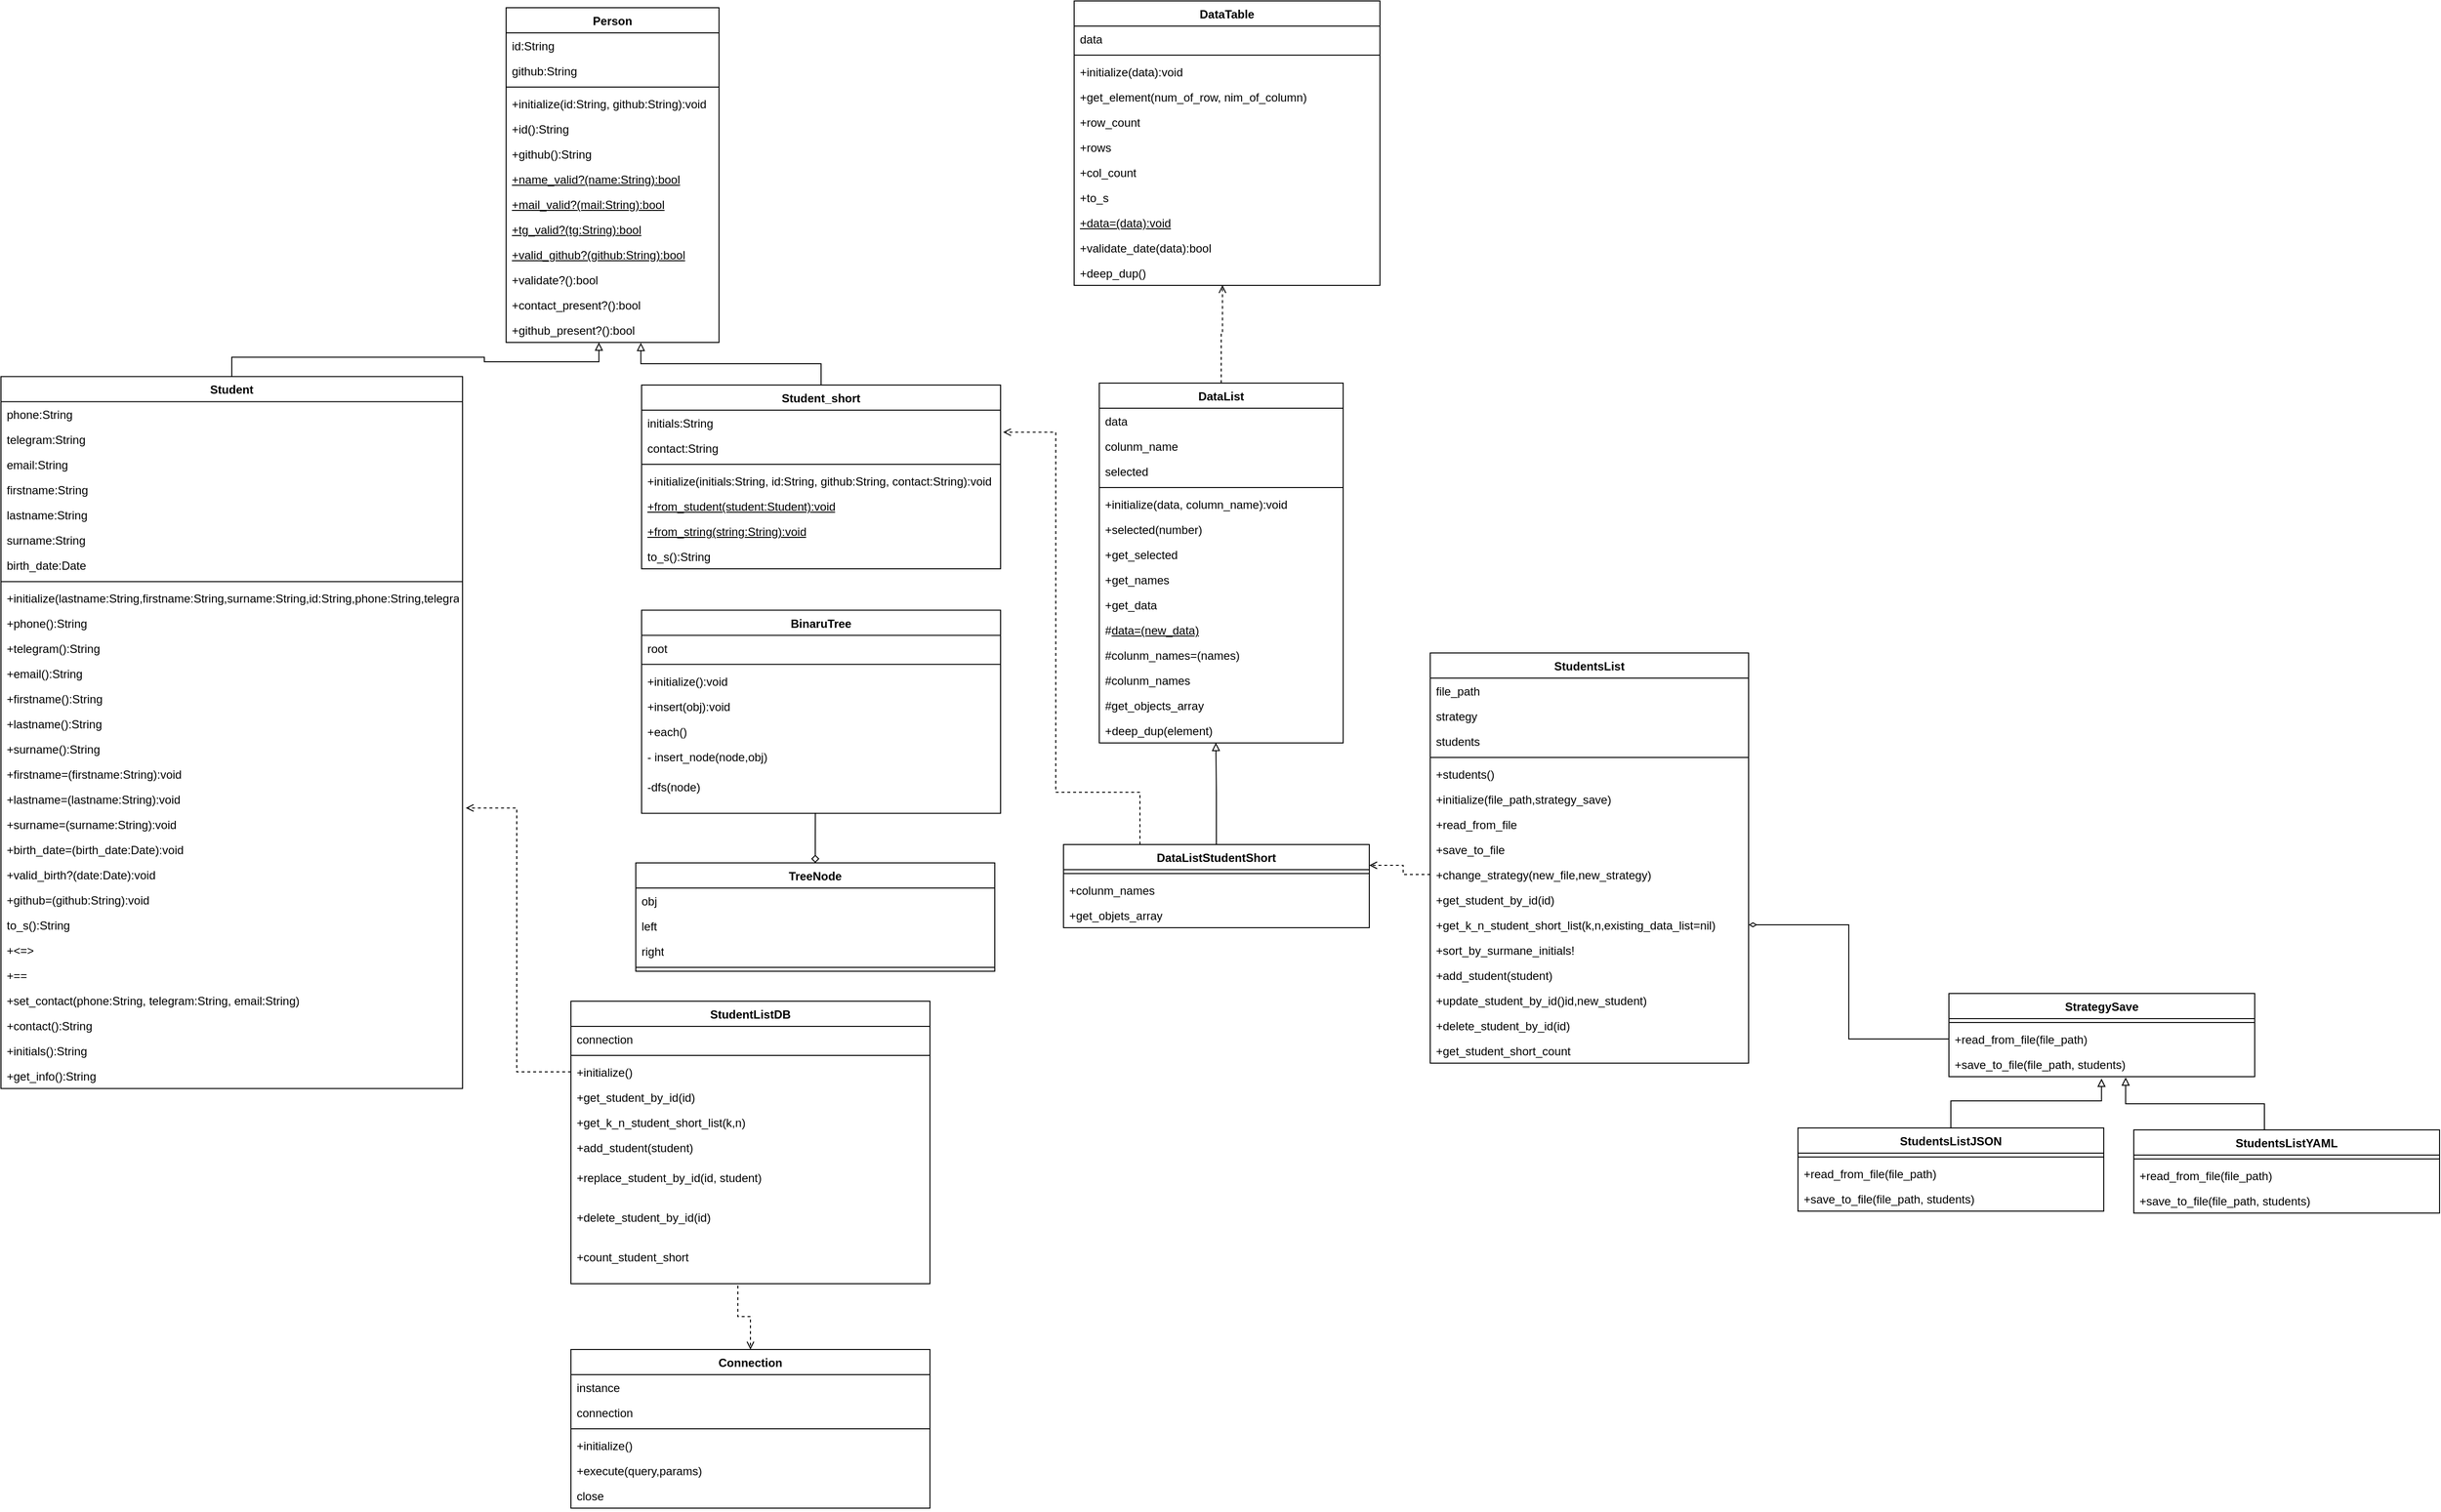 <mxfile version="26.0.6">
  <diagram name="Страница — 2" id="mB3NBxEkCP3YJIPyT6EV">
    <mxGraphModel dx="2170" dy="2925" grid="0" gridSize="10" guides="1" tooltips="1" connect="1" arrows="1" fold="1" page="0" pageScale="1" pageWidth="827" pageHeight="1169" math="0" shadow="0">
      <root>
        <mxCell id="0" />
        <mxCell id="1" parent="0" />
        <mxCell id="fK1MUbpPZtfUddQt4Zvn-1" value="Person" style="swimlane;fontStyle=1;align=center;verticalAlign=top;childLayout=stackLayout;horizontal=1;startSize=26;horizontalStack=0;resizeParent=1;resizeParentMax=0;resizeLast=0;collapsible=1;marginBottom=0;whiteSpace=wrap;html=1;" parent="1" vertex="1">
          <mxGeometry x="603.003" y="352.996" width="220" height="346" as="geometry" />
        </mxCell>
        <mxCell id="fK1MUbpPZtfUddQt4Zvn-2" value="id:String" style="text;strokeColor=none;fillColor=none;align=left;verticalAlign=top;spacingLeft=4;spacingRight=4;overflow=hidden;rotatable=0;points=[[0,0.5],[1,0.5]];portConstraint=eastwest;whiteSpace=wrap;html=1;" parent="fK1MUbpPZtfUddQt4Zvn-1" vertex="1">
          <mxGeometry y="26" width="220" height="26" as="geometry" />
        </mxCell>
        <mxCell id="fK1MUbpPZtfUddQt4Zvn-3" value="github:String" style="text;strokeColor=none;fillColor=none;align=left;verticalAlign=top;spacingLeft=4;spacingRight=4;overflow=hidden;rotatable=0;points=[[0,0.5],[1,0.5]];portConstraint=eastwest;whiteSpace=wrap;html=1;" parent="fK1MUbpPZtfUddQt4Zvn-1" vertex="1">
          <mxGeometry y="52" width="220" height="26" as="geometry" />
        </mxCell>
        <mxCell id="fK1MUbpPZtfUddQt4Zvn-4" value="" style="line;strokeWidth=1;fillColor=none;align=left;verticalAlign=middle;spacingTop=-1;spacingLeft=3;spacingRight=3;rotatable=0;labelPosition=right;points=[];portConstraint=eastwest;strokeColor=inherit;" parent="fK1MUbpPZtfUddQt4Zvn-1" vertex="1">
          <mxGeometry y="78" width="220" height="8" as="geometry" />
        </mxCell>
        <mxCell id="fK1MUbpPZtfUddQt4Zvn-5" value="+initialize(id:String, github:String):void" style="text;strokeColor=none;fillColor=none;align=left;verticalAlign=top;spacingLeft=4;spacingRight=4;overflow=hidden;rotatable=0;points=[[0,0.5],[1,0.5]];portConstraint=eastwest;whiteSpace=wrap;html=1;" parent="fK1MUbpPZtfUddQt4Zvn-1" vertex="1">
          <mxGeometry y="86" width="220" height="26" as="geometry" />
        </mxCell>
        <mxCell id="fK1MUbpPZtfUddQt4Zvn-6" value="+id():String" style="text;strokeColor=none;fillColor=none;align=left;verticalAlign=top;spacingLeft=4;spacingRight=4;overflow=hidden;rotatable=0;points=[[0,0.5],[1,0.5]];portConstraint=eastwest;whiteSpace=wrap;html=1;" parent="fK1MUbpPZtfUddQt4Zvn-1" vertex="1">
          <mxGeometry y="112" width="220" height="26" as="geometry" />
        </mxCell>
        <mxCell id="fK1MUbpPZtfUddQt4Zvn-7" value="+github():String" style="text;strokeColor=none;fillColor=none;align=left;verticalAlign=top;spacingLeft=4;spacingRight=4;overflow=hidden;rotatable=0;points=[[0,0.5],[1,0.5]];portConstraint=eastwest;whiteSpace=wrap;html=1;" parent="fK1MUbpPZtfUddQt4Zvn-1" vertex="1">
          <mxGeometry y="138" width="220" height="26" as="geometry" />
        </mxCell>
        <mxCell id="fK1MUbpPZtfUddQt4Zvn-8" value="&lt;u&gt;+name_valid?(name:String):bool&lt;/u&gt;" style="text;strokeColor=none;fillColor=none;align=left;verticalAlign=top;spacingLeft=4;spacingRight=4;overflow=hidden;rotatable=0;points=[[0,0.5],[1,0.5]];portConstraint=eastwest;whiteSpace=wrap;html=1;" parent="fK1MUbpPZtfUddQt4Zvn-1" vertex="1">
          <mxGeometry y="164" width="220" height="26" as="geometry" />
        </mxCell>
        <mxCell id="fK1MUbpPZtfUddQt4Zvn-9" value="&lt;u&gt;+mail_valid?(mail:String):bool&lt;/u&gt;" style="text;strokeColor=none;fillColor=none;align=left;verticalAlign=top;spacingLeft=4;spacingRight=4;overflow=hidden;rotatable=0;points=[[0,0.5],[1,0.5]];portConstraint=eastwest;whiteSpace=wrap;html=1;" parent="fK1MUbpPZtfUddQt4Zvn-1" vertex="1">
          <mxGeometry y="190" width="220" height="26" as="geometry" />
        </mxCell>
        <mxCell id="fK1MUbpPZtfUddQt4Zvn-10" value="&lt;u&gt;+tg_valid?(tg:String):bool&lt;/u&gt;" style="text;strokeColor=none;fillColor=none;align=left;verticalAlign=top;spacingLeft=4;spacingRight=4;overflow=hidden;rotatable=0;points=[[0,0.5],[1,0.5]];portConstraint=eastwest;whiteSpace=wrap;html=1;" parent="fK1MUbpPZtfUddQt4Zvn-1" vertex="1">
          <mxGeometry y="216" width="220" height="26" as="geometry" />
        </mxCell>
        <mxCell id="fK1MUbpPZtfUddQt4Zvn-11" value="&lt;u&gt;+valid_github?(github:String):bool&lt;/u&gt;" style="text;strokeColor=none;fillColor=none;align=left;verticalAlign=top;spacingLeft=4;spacingRight=4;overflow=hidden;rotatable=0;points=[[0,0.5],[1,0.5]];portConstraint=eastwest;whiteSpace=wrap;html=1;" parent="fK1MUbpPZtfUddQt4Zvn-1" vertex="1">
          <mxGeometry y="242" width="220" height="26" as="geometry" />
        </mxCell>
        <mxCell id="fK1MUbpPZtfUddQt4Zvn-12" value="+validate?():bool" style="text;strokeColor=none;fillColor=none;align=left;verticalAlign=top;spacingLeft=4;spacingRight=4;overflow=hidden;rotatable=0;points=[[0,0.5],[1,0.5]];portConstraint=eastwest;whiteSpace=wrap;html=1;" parent="fK1MUbpPZtfUddQt4Zvn-1" vertex="1">
          <mxGeometry y="268" width="220" height="26" as="geometry" />
        </mxCell>
        <mxCell id="fK1MUbpPZtfUddQt4Zvn-13" value="+contact_present?():bool" style="text;strokeColor=none;fillColor=none;align=left;verticalAlign=top;spacingLeft=4;spacingRight=4;overflow=hidden;rotatable=0;points=[[0,0.5],[1,0.5]];portConstraint=eastwest;whiteSpace=wrap;html=1;" parent="fK1MUbpPZtfUddQt4Zvn-1" vertex="1">
          <mxGeometry y="294" width="220" height="26" as="geometry" />
        </mxCell>
        <mxCell id="fK1MUbpPZtfUddQt4Zvn-14" value="+github_present?():bool" style="text;strokeColor=none;fillColor=none;align=left;verticalAlign=top;spacingLeft=4;spacingRight=4;overflow=hidden;rotatable=0;points=[[0,0.5],[1,0.5]];portConstraint=eastwest;whiteSpace=wrap;html=1;" parent="fK1MUbpPZtfUddQt4Zvn-1" vertex="1">
          <mxGeometry y="320" width="220" height="26" as="geometry" />
        </mxCell>
        <mxCell id="fK1MUbpPZtfUddQt4Zvn-15" style="edgeStyle=orthogonalEdgeStyle;rounded=0;orthogonalLoop=1;jettySize=auto;html=1;exitX=0.5;exitY=0;exitDx=0;exitDy=0;entryX=0.436;entryY=1;entryDx=0;entryDy=0;entryPerimeter=0;endArrow=block;endFill=0;" parent="1" source="fK1MUbpPZtfUddQt4Zvn-16" target="fK1MUbpPZtfUddQt4Zvn-14" edge="1">
          <mxGeometry relative="1" as="geometry" />
        </mxCell>
        <mxCell id="fK1MUbpPZtfUddQt4Zvn-16" value="Student" style="swimlane;fontStyle=1;align=center;verticalAlign=top;childLayout=stackLayout;horizontal=1;startSize=26;horizontalStack=0;resizeParent=1;resizeParentMax=0;resizeLast=0;collapsible=1;marginBottom=0;whiteSpace=wrap;html=1;" parent="1" vertex="1">
          <mxGeometry x="81" y="734.24" width="477" height="736" as="geometry" />
        </mxCell>
        <mxCell id="fK1MUbpPZtfUddQt4Zvn-17" value="phone:String" style="text;strokeColor=none;fillColor=none;align=left;verticalAlign=top;spacingLeft=4;spacingRight=4;overflow=hidden;rotatable=0;points=[[0,0.5],[1,0.5]];portConstraint=eastwest;whiteSpace=wrap;html=1;" parent="fK1MUbpPZtfUddQt4Zvn-16" vertex="1">
          <mxGeometry y="26" width="477" height="26" as="geometry" />
        </mxCell>
        <mxCell id="fK1MUbpPZtfUddQt4Zvn-18" value="telegram:String" style="text;strokeColor=none;fillColor=none;align=left;verticalAlign=top;spacingLeft=4;spacingRight=4;overflow=hidden;rotatable=0;points=[[0,0.5],[1,0.5]];portConstraint=eastwest;whiteSpace=wrap;html=1;" parent="fK1MUbpPZtfUddQt4Zvn-16" vertex="1">
          <mxGeometry y="52" width="477" height="26" as="geometry" />
        </mxCell>
        <mxCell id="fK1MUbpPZtfUddQt4Zvn-19" value="email:String" style="text;strokeColor=none;fillColor=none;align=left;verticalAlign=top;spacingLeft=4;spacingRight=4;overflow=hidden;rotatable=0;points=[[0,0.5],[1,0.5]];portConstraint=eastwest;whiteSpace=wrap;html=1;" parent="fK1MUbpPZtfUddQt4Zvn-16" vertex="1">
          <mxGeometry y="78" width="477" height="26" as="geometry" />
        </mxCell>
        <mxCell id="fK1MUbpPZtfUddQt4Zvn-20" value="firstname:String" style="text;strokeColor=none;fillColor=none;align=left;verticalAlign=top;spacingLeft=4;spacingRight=4;overflow=hidden;rotatable=0;points=[[0,0.5],[1,0.5]];portConstraint=eastwest;whiteSpace=wrap;html=1;" parent="fK1MUbpPZtfUddQt4Zvn-16" vertex="1">
          <mxGeometry y="104" width="477" height="26" as="geometry" />
        </mxCell>
        <mxCell id="fK1MUbpPZtfUddQt4Zvn-21" value="lastname:String" style="text;strokeColor=none;fillColor=none;align=left;verticalAlign=top;spacingLeft=4;spacingRight=4;overflow=hidden;rotatable=0;points=[[0,0.5],[1,0.5]];portConstraint=eastwest;whiteSpace=wrap;html=1;" parent="fK1MUbpPZtfUddQt4Zvn-16" vertex="1">
          <mxGeometry y="130" width="477" height="26" as="geometry" />
        </mxCell>
        <mxCell id="fK1MUbpPZtfUddQt4Zvn-22" value="surname:String" style="text;strokeColor=none;fillColor=none;align=left;verticalAlign=top;spacingLeft=4;spacingRight=4;overflow=hidden;rotatable=0;points=[[0,0.5],[1,0.5]];portConstraint=eastwest;whiteSpace=wrap;html=1;" parent="fK1MUbpPZtfUddQt4Zvn-16" vertex="1">
          <mxGeometry y="156" width="477" height="26" as="geometry" />
        </mxCell>
        <mxCell id="fK1MUbpPZtfUddQt4Zvn-23" value="birth_date:Date" style="text;strokeColor=none;fillColor=none;align=left;verticalAlign=top;spacingLeft=4;spacingRight=4;overflow=hidden;rotatable=0;points=[[0,0.5],[1,0.5]];portConstraint=eastwest;whiteSpace=wrap;html=1;" parent="fK1MUbpPZtfUddQt4Zvn-16" vertex="1">
          <mxGeometry y="182" width="477" height="26" as="geometry" />
        </mxCell>
        <mxCell id="fK1MUbpPZtfUddQt4Zvn-24" value="" style="line;strokeWidth=1;fillColor=none;align=left;verticalAlign=middle;spacingTop=-1;spacingLeft=3;spacingRight=3;rotatable=0;labelPosition=right;points=[];portConstraint=eastwest;strokeColor=inherit;" parent="fK1MUbpPZtfUddQt4Zvn-16" vertex="1">
          <mxGeometry y="208" width="477" height="8" as="geometry" />
        </mxCell>
        <mxCell id="fK1MUbpPZtfUddQt4Zvn-25" value="+initialize(lastname:String,firstname:String,surname:String,id:String,phone:String,telegram:String,email:Sring,github:String,birth_date:date):void" style="text;strokeColor=none;fillColor=none;align=left;verticalAlign=top;spacingLeft=4;spacingRight=4;overflow=hidden;rotatable=0;points=[[0,0.5],[1,0.5]];portConstraint=eastwest;whiteSpace=wrap;html=1;" parent="fK1MUbpPZtfUddQt4Zvn-16" vertex="1">
          <mxGeometry y="216" width="477" height="26" as="geometry" />
        </mxCell>
        <mxCell id="fK1MUbpPZtfUddQt4Zvn-26" value="+phone():String" style="text;strokeColor=none;fillColor=none;align=left;verticalAlign=top;spacingLeft=4;spacingRight=4;overflow=hidden;rotatable=0;points=[[0,0.5],[1,0.5]];portConstraint=eastwest;whiteSpace=wrap;html=1;" parent="fK1MUbpPZtfUddQt4Zvn-16" vertex="1">
          <mxGeometry y="242" width="477" height="26" as="geometry" />
        </mxCell>
        <mxCell id="fK1MUbpPZtfUddQt4Zvn-27" value="+telegram():String" style="text;strokeColor=none;fillColor=none;align=left;verticalAlign=top;spacingLeft=4;spacingRight=4;overflow=hidden;rotatable=0;points=[[0,0.5],[1,0.5]];portConstraint=eastwest;whiteSpace=wrap;html=1;" parent="fK1MUbpPZtfUddQt4Zvn-16" vertex="1">
          <mxGeometry y="268" width="477" height="26" as="geometry" />
        </mxCell>
        <mxCell id="fK1MUbpPZtfUddQt4Zvn-28" value="+email():String" style="text;strokeColor=none;fillColor=none;align=left;verticalAlign=top;spacingLeft=4;spacingRight=4;overflow=hidden;rotatable=0;points=[[0,0.5],[1,0.5]];portConstraint=eastwest;whiteSpace=wrap;html=1;" parent="fK1MUbpPZtfUddQt4Zvn-16" vertex="1">
          <mxGeometry y="294" width="477" height="26" as="geometry" />
        </mxCell>
        <mxCell id="fK1MUbpPZtfUddQt4Zvn-29" value="+firstname():String" style="text;strokeColor=none;fillColor=none;align=left;verticalAlign=top;spacingLeft=4;spacingRight=4;overflow=hidden;rotatable=0;points=[[0,0.5],[1,0.5]];portConstraint=eastwest;whiteSpace=wrap;html=1;" parent="fK1MUbpPZtfUddQt4Zvn-16" vertex="1">
          <mxGeometry y="320" width="477" height="26" as="geometry" />
        </mxCell>
        <mxCell id="fK1MUbpPZtfUddQt4Zvn-30" value="+lastname():String" style="text;strokeColor=none;fillColor=none;align=left;verticalAlign=top;spacingLeft=4;spacingRight=4;overflow=hidden;rotatable=0;points=[[0,0.5],[1,0.5]];portConstraint=eastwest;whiteSpace=wrap;html=1;" parent="fK1MUbpPZtfUddQt4Zvn-16" vertex="1">
          <mxGeometry y="346" width="477" height="26" as="geometry" />
        </mxCell>
        <mxCell id="fK1MUbpPZtfUddQt4Zvn-31" value="+surname():String" style="text;strokeColor=none;fillColor=none;align=left;verticalAlign=top;spacingLeft=4;spacingRight=4;overflow=hidden;rotatable=0;points=[[0,0.5],[1,0.5]];portConstraint=eastwest;whiteSpace=wrap;html=1;" parent="fK1MUbpPZtfUddQt4Zvn-16" vertex="1">
          <mxGeometry y="372" width="477" height="26" as="geometry" />
        </mxCell>
        <mxCell id="fK1MUbpPZtfUddQt4Zvn-32" value="+firstname=(firstname:String):void" style="text;strokeColor=none;fillColor=none;align=left;verticalAlign=top;spacingLeft=4;spacingRight=4;overflow=hidden;rotatable=0;points=[[0,0.5],[1,0.5]];portConstraint=eastwest;whiteSpace=wrap;html=1;" parent="fK1MUbpPZtfUddQt4Zvn-16" vertex="1">
          <mxGeometry y="398" width="477" height="26" as="geometry" />
        </mxCell>
        <mxCell id="fK1MUbpPZtfUddQt4Zvn-33" value="+lastname=(lastname:String):void" style="text;strokeColor=none;fillColor=none;align=left;verticalAlign=top;spacingLeft=4;spacingRight=4;overflow=hidden;rotatable=0;points=[[0,0.5],[1,0.5]];portConstraint=eastwest;whiteSpace=wrap;html=1;" parent="fK1MUbpPZtfUddQt4Zvn-16" vertex="1">
          <mxGeometry y="424" width="477" height="26" as="geometry" />
        </mxCell>
        <mxCell id="fK1MUbpPZtfUddQt4Zvn-34" value="+surname=(surname:String):void" style="text;strokeColor=none;fillColor=none;align=left;verticalAlign=top;spacingLeft=4;spacingRight=4;overflow=hidden;rotatable=0;points=[[0,0.5],[1,0.5]];portConstraint=eastwest;whiteSpace=wrap;html=1;" parent="fK1MUbpPZtfUddQt4Zvn-16" vertex="1">
          <mxGeometry y="450" width="477" height="26" as="geometry" />
        </mxCell>
        <mxCell id="fK1MUbpPZtfUddQt4Zvn-35" value="+birth_date=(birth_date:Date):void" style="text;strokeColor=none;fillColor=none;align=left;verticalAlign=top;spacingLeft=4;spacingRight=4;overflow=hidden;rotatable=0;points=[[0,0.5],[1,0.5]];portConstraint=eastwest;whiteSpace=wrap;html=1;" parent="fK1MUbpPZtfUddQt4Zvn-16" vertex="1">
          <mxGeometry y="476" width="477" height="26" as="geometry" />
        </mxCell>
        <mxCell id="fK1MUbpPZtfUddQt4Zvn-36" value="+valid_birth?(date:Date):void" style="text;strokeColor=none;fillColor=none;align=left;verticalAlign=top;spacingLeft=4;spacingRight=4;overflow=hidden;rotatable=0;points=[[0,0.5],[1,0.5]];portConstraint=eastwest;whiteSpace=wrap;html=1;" parent="fK1MUbpPZtfUddQt4Zvn-16" vertex="1">
          <mxGeometry y="502" width="477" height="26" as="geometry" />
        </mxCell>
        <mxCell id="fK1MUbpPZtfUddQt4Zvn-37" value="+github=(github:String):void" style="text;strokeColor=none;fillColor=none;align=left;verticalAlign=top;spacingLeft=4;spacingRight=4;overflow=hidden;rotatable=0;points=[[0,0.5],[1,0.5]];portConstraint=eastwest;whiteSpace=wrap;html=1;" parent="fK1MUbpPZtfUddQt4Zvn-16" vertex="1">
          <mxGeometry y="528" width="477" height="26" as="geometry" />
        </mxCell>
        <mxCell id="fK1MUbpPZtfUddQt4Zvn-38" value="to_s():String" style="text;strokeColor=none;fillColor=none;align=left;verticalAlign=top;spacingLeft=4;spacingRight=4;overflow=hidden;rotatable=0;points=[[0,0.5],[1,0.5]];portConstraint=eastwest;whiteSpace=wrap;html=1;" parent="fK1MUbpPZtfUddQt4Zvn-16" vertex="1">
          <mxGeometry y="554" width="477" height="26" as="geometry" />
        </mxCell>
        <mxCell id="ZjAOVExn8QPmATXSv62G-1" value="+&amp;lt;=&amp;gt;" style="text;strokeColor=none;fillColor=none;align=left;verticalAlign=top;spacingLeft=4;spacingRight=4;overflow=hidden;rotatable=0;points=[[0,0.5],[1,0.5]];portConstraint=eastwest;whiteSpace=wrap;html=1;" vertex="1" parent="fK1MUbpPZtfUddQt4Zvn-16">
          <mxGeometry y="580" width="477" height="26" as="geometry" />
        </mxCell>
        <mxCell id="ZjAOVExn8QPmATXSv62G-2" value="+==" style="text;strokeColor=none;fillColor=none;align=left;verticalAlign=top;spacingLeft=4;spacingRight=4;overflow=hidden;rotatable=0;points=[[0,0.5],[1,0.5]];portConstraint=eastwest;whiteSpace=wrap;html=1;" vertex="1" parent="fK1MUbpPZtfUddQt4Zvn-16">
          <mxGeometry y="606" width="477" height="26" as="geometry" />
        </mxCell>
        <mxCell id="fK1MUbpPZtfUddQt4Zvn-39" value="+set_contact(phone:String, telegram:String, email:String)" style="text;strokeColor=none;fillColor=none;align=left;verticalAlign=top;spacingLeft=4;spacingRight=4;overflow=hidden;rotatable=0;points=[[0,0.5],[1,0.5]];portConstraint=eastwest;whiteSpace=wrap;html=1;" parent="fK1MUbpPZtfUddQt4Zvn-16" vertex="1">
          <mxGeometry y="632" width="477" height="26" as="geometry" />
        </mxCell>
        <mxCell id="fK1MUbpPZtfUddQt4Zvn-40" value="+contact():String" style="text;strokeColor=none;fillColor=none;align=left;verticalAlign=top;spacingLeft=4;spacingRight=4;overflow=hidden;rotatable=0;points=[[0,0.5],[1,0.5]];portConstraint=eastwest;whiteSpace=wrap;html=1;" parent="fK1MUbpPZtfUddQt4Zvn-16" vertex="1">
          <mxGeometry y="658" width="477" height="26" as="geometry" />
        </mxCell>
        <mxCell id="fK1MUbpPZtfUddQt4Zvn-41" value="+initials():String" style="text;strokeColor=none;fillColor=none;align=left;verticalAlign=top;spacingLeft=4;spacingRight=4;overflow=hidden;rotatable=0;points=[[0,0.5],[1,0.5]];portConstraint=eastwest;whiteSpace=wrap;html=1;" parent="fK1MUbpPZtfUddQt4Zvn-16" vertex="1">
          <mxGeometry y="684" width="477" height="26" as="geometry" />
        </mxCell>
        <mxCell id="fK1MUbpPZtfUddQt4Zvn-42" value="+get_info():String" style="text;strokeColor=none;fillColor=none;align=left;verticalAlign=top;spacingLeft=4;spacingRight=4;overflow=hidden;rotatable=0;points=[[0,0.5],[1,0.5]];portConstraint=eastwest;whiteSpace=wrap;html=1;" parent="fK1MUbpPZtfUddQt4Zvn-16" vertex="1">
          <mxGeometry y="710" width="477" height="26" as="geometry" />
        </mxCell>
        <mxCell id="fK1MUbpPZtfUddQt4Zvn-43" style="edgeStyle=orthogonalEdgeStyle;rounded=0;orthogonalLoop=1;jettySize=auto;html=1;exitX=0.5;exitY=0;exitDx=0;exitDy=0;entryX=0.633;entryY=1.013;entryDx=0;entryDy=0;entryPerimeter=0;endArrow=block;endFill=0;" parent="1" source="fK1MUbpPZtfUddQt4Zvn-44" target="fK1MUbpPZtfUddQt4Zvn-14" edge="1">
          <mxGeometry relative="1" as="geometry">
            <mxPoint x="743.003" y="702.996" as="targetPoint" />
          </mxGeometry>
        </mxCell>
        <mxCell id="fK1MUbpPZtfUddQt4Zvn-44" value="Student_short" style="swimlane;fontStyle=1;align=center;verticalAlign=top;childLayout=stackLayout;horizontal=1;startSize=26;horizontalStack=0;resizeParent=1;resizeParentMax=0;resizeLast=0;collapsible=1;marginBottom=0;whiteSpace=wrap;html=1;" parent="1" vertex="1">
          <mxGeometry x="743.003" y="742.996" width="371" height="190" as="geometry" />
        </mxCell>
        <mxCell id="fK1MUbpPZtfUddQt4Zvn-45" value="initials:String" style="text;strokeColor=none;fillColor=none;align=left;verticalAlign=top;spacingLeft=4;spacingRight=4;overflow=hidden;rotatable=0;points=[[0,0.5],[1,0.5]];portConstraint=eastwest;whiteSpace=wrap;html=1;" parent="fK1MUbpPZtfUddQt4Zvn-44" vertex="1">
          <mxGeometry y="26" width="371" height="26" as="geometry" />
        </mxCell>
        <mxCell id="fK1MUbpPZtfUddQt4Zvn-46" value="contact:String" style="text;strokeColor=none;fillColor=none;align=left;verticalAlign=top;spacingLeft=4;spacingRight=4;overflow=hidden;rotatable=0;points=[[0,0.5],[1,0.5]];portConstraint=eastwest;whiteSpace=wrap;html=1;" parent="fK1MUbpPZtfUddQt4Zvn-44" vertex="1">
          <mxGeometry y="52" width="371" height="26" as="geometry" />
        </mxCell>
        <mxCell id="fK1MUbpPZtfUddQt4Zvn-47" value="" style="line;strokeWidth=1;fillColor=none;align=left;verticalAlign=middle;spacingTop=-1;spacingLeft=3;spacingRight=3;rotatable=0;labelPosition=right;points=[];portConstraint=eastwest;strokeColor=inherit;" parent="fK1MUbpPZtfUddQt4Zvn-44" vertex="1">
          <mxGeometry y="78" width="371" height="8" as="geometry" />
        </mxCell>
        <mxCell id="fK1MUbpPZtfUddQt4Zvn-48" value="+initialize(initials:String, id:String, github:String, contact:String):void" style="text;strokeColor=none;fillColor=none;align=left;verticalAlign=top;spacingLeft=4;spacingRight=4;overflow=hidden;rotatable=0;points=[[0,0.5],[1,0.5]];portConstraint=eastwest;whiteSpace=wrap;html=1;" parent="fK1MUbpPZtfUddQt4Zvn-44" vertex="1">
          <mxGeometry y="86" width="371" height="26" as="geometry" />
        </mxCell>
        <mxCell id="fK1MUbpPZtfUddQt4Zvn-49" value="&lt;u&gt;+from_student(student:Student):void&lt;/u&gt;" style="text;strokeColor=none;fillColor=none;align=left;verticalAlign=top;spacingLeft=4;spacingRight=4;overflow=hidden;rotatable=0;points=[[0,0.5],[1,0.5]];portConstraint=eastwest;whiteSpace=wrap;html=1;" parent="fK1MUbpPZtfUddQt4Zvn-44" vertex="1">
          <mxGeometry y="112" width="371" height="26" as="geometry" />
        </mxCell>
        <mxCell id="fK1MUbpPZtfUddQt4Zvn-50" value="&lt;u&gt;+from_string(string:String):void&lt;/u&gt;" style="text;strokeColor=none;fillColor=none;align=left;verticalAlign=top;spacingLeft=4;spacingRight=4;overflow=hidden;rotatable=0;points=[[0,0.5],[1,0.5]];portConstraint=eastwest;whiteSpace=wrap;html=1;" parent="fK1MUbpPZtfUddQt4Zvn-44" vertex="1">
          <mxGeometry y="138" width="371" height="26" as="geometry" />
        </mxCell>
        <mxCell id="fK1MUbpPZtfUddQt4Zvn-51" value="to_s():String" style="text;strokeColor=none;fillColor=none;align=left;verticalAlign=top;spacingLeft=4;spacingRight=4;overflow=hidden;rotatable=0;points=[[0,0.5],[1,0.5]];portConstraint=eastwest;whiteSpace=wrap;html=1;" parent="fK1MUbpPZtfUddQt4Zvn-44" vertex="1">
          <mxGeometry y="164" width="371" height="26" as="geometry" />
        </mxCell>
        <mxCell id="fK1MUbpPZtfUddQt4Zvn-52" value="BinaruTree" style="swimlane;fontStyle=1;align=center;verticalAlign=top;childLayout=stackLayout;horizontal=1;startSize=26;horizontalStack=0;resizeParent=1;resizeParentMax=0;resizeLast=0;collapsible=1;marginBottom=0;whiteSpace=wrap;html=1;" parent="1" vertex="1">
          <mxGeometry x="743.003" y="975.756" width="371" height="210" as="geometry" />
        </mxCell>
        <mxCell id="fK1MUbpPZtfUddQt4Zvn-53" value="root" style="text;strokeColor=none;fillColor=none;align=left;verticalAlign=top;spacingLeft=4;spacingRight=4;overflow=hidden;rotatable=0;points=[[0,0.5],[1,0.5]];portConstraint=eastwest;whiteSpace=wrap;html=1;" parent="fK1MUbpPZtfUddQt4Zvn-52" vertex="1">
          <mxGeometry y="26" width="371" height="26" as="geometry" />
        </mxCell>
        <mxCell id="fK1MUbpPZtfUddQt4Zvn-54" value="" style="line;strokeWidth=1;fillColor=none;align=left;verticalAlign=middle;spacingTop=-1;spacingLeft=3;spacingRight=3;rotatable=0;labelPosition=right;points=[];portConstraint=eastwest;strokeColor=inherit;" parent="fK1MUbpPZtfUddQt4Zvn-52" vertex="1">
          <mxGeometry y="52" width="371" height="8" as="geometry" />
        </mxCell>
        <mxCell id="fK1MUbpPZtfUddQt4Zvn-55" value="+initialize():void" style="text;strokeColor=none;fillColor=none;align=left;verticalAlign=top;spacingLeft=4;spacingRight=4;overflow=hidden;rotatable=0;points=[[0,0.5],[1,0.5]];portConstraint=eastwest;whiteSpace=wrap;html=1;" parent="fK1MUbpPZtfUddQt4Zvn-52" vertex="1">
          <mxGeometry y="60" width="371" height="26" as="geometry" />
        </mxCell>
        <mxCell id="fK1MUbpPZtfUddQt4Zvn-56" value="+insert(obj):void" style="text;strokeColor=none;fillColor=none;align=left;verticalAlign=top;spacingLeft=4;spacingRight=4;overflow=hidden;rotatable=0;points=[[0,0.5],[1,0.5]];portConstraint=eastwest;whiteSpace=wrap;html=1;" parent="fK1MUbpPZtfUddQt4Zvn-52" vertex="1">
          <mxGeometry y="86" width="371" height="26" as="geometry" />
        </mxCell>
        <mxCell id="fK1MUbpPZtfUddQt4Zvn-57" value="+each()" style="text;strokeColor=none;fillColor=none;align=left;verticalAlign=top;spacingLeft=4;spacingRight=4;overflow=hidden;rotatable=0;points=[[0,0.5],[1,0.5]];portConstraint=eastwest;whiteSpace=wrap;html=1;" parent="fK1MUbpPZtfUddQt4Zvn-52" vertex="1">
          <mxGeometry y="112" width="371" height="26" as="geometry" />
        </mxCell>
        <mxCell id="fK1MUbpPZtfUddQt4Zvn-58" value="- insert_node(node,obj)&lt;div&gt;&lt;br&gt;&lt;/div&gt;" style="text;strokeColor=none;fillColor=none;align=left;verticalAlign=top;spacingLeft=4;spacingRight=4;overflow=hidden;rotatable=0;points=[[0,0.5],[1,0.5]];portConstraint=eastwest;whiteSpace=wrap;html=1;" parent="fK1MUbpPZtfUddQt4Zvn-52" vertex="1">
          <mxGeometry y="138" width="371" height="31" as="geometry" />
        </mxCell>
        <mxCell id="fK1MUbpPZtfUddQt4Zvn-59" value="&lt;div&gt;-dfs(node)&lt;/div&gt;" style="text;strokeColor=none;fillColor=none;align=left;verticalAlign=top;spacingLeft=4;spacingRight=4;overflow=hidden;rotatable=0;points=[[0,0.5],[1,0.5]];portConstraint=eastwest;whiteSpace=wrap;html=1;" parent="fK1MUbpPZtfUddQt4Zvn-52" vertex="1">
          <mxGeometry y="169" width="371" height="41" as="geometry" />
        </mxCell>
        <mxCell id="fK1MUbpPZtfUddQt4Zvn-60" value="TreeNode" style="swimlane;fontStyle=1;align=center;verticalAlign=top;childLayout=stackLayout;horizontal=1;startSize=26;horizontalStack=0;resizeParent=1;resizeParentMax=0;resizeLast=0;collapsible=1;marginBottom=0;whiteSpace=wrap;html=1;" parent="1" vertex="1">
          <mxGeometry x="737.003" y="1236.996" width="371" height="112" as="geometry" />
        </mxCell>
        <mxCell id="fK1MUbpPZtfUddQt4Zvn-61" value="obj" style="text;strokeColor=none;fillColor=none;align=left;verticalAlign=top;spacingLeft=4;spacingRight=4;overflow=hidden;rotatable=0;points=[[0,0.5],[1,0.5]];portConstraint=eastwest;whiteSpace=wrap;html=1;" parent="fK1MUbpPZtfUddQt4Zvn-60" vertex="1">
          <mxGeometry y="26" width="371" height="26" as="geometry" />
        </mxCell>
        <mxCell id="fK1MUbpPZtfUddQt4Zvn-62" value="left" style="text;strokeColor=none;fillColor=none;align=left;verticalAlign=top;spacingLeft=4;spacingRight=4;overflow=hidden;rotatable=0;points=[[0,0.5],[1,0.5]];portConstraint=eastwest;whiteSpace=wrap;html=1;" parent="fK1MUbpPZtfUddQt4Zvn-60" vertex="1">
          <mxGeometry y="52" width="371" height="26" as="geometry" />
        </mxCell>
        <mxCell id="fK1MUbpPZtfUddQt4Zvn-63" value="right" style="text;strokeColor=none;fillColor=none;align=left;verticalAlign=top;spacingLeft=4;spacingRight=4;overflow=hidden;rotatable=0;points=[[0,0.5],[1,0.5]];portConstraint=eastwest;whiteSpace=wrap;html=1;" parent="fK1MUbpPZtfUddQt4Zvn-60" vertex="1">
          <mxGeometry y="78" width="371" height="26" as="geometry" />
        </mxCell>
        <mxCell id="fK1MUbpPZtfUddQt4Zvn-64" value="" style="line;strokeWidth=1;fillColor=none;align=left;verticalAlign=middle;spacingTop=-1;spacingLeft=3;spacingRight=3;rotatable=0;labelPosition=right;points=[];portConstraint=eastwest;strokeColor=inherit;" parent="fK1MUbpPZtfUddQt4Zvn-60" vertex="1">
          <mxGeometry y="104" width="371" height="8" as="geometry" />
        </mxCell>
        <mxCell id="fK1MUbpPZtfUddQt4Zvn-65" style="edgeStyle=orthogonalEdgeStyle;rounded=0;orthogonalLoop=1;jettySize=auto;html=1;entryX=0.484;entryY=0.991;entryDx=0;entryDy=0;entryPerimeter=0;startArrow=diamond;startFill=0;endArrow=none;endFill=0;" parent="1" source="fK1MUbpPZtfUddQt4Zvn-60" target="fK1MUbpPZtfUddQt4Zvn-59" edge="1">
          <mxGeometry relative="1" as="geometry" />
        </mxCell>
        <mxCell id="fK1MUbpPZtfUddQt4Zvn-66" value="DataTable" style="swimlane;fontStyle=1;align=center;verticalAlign=top;childLayout=stackLayout;horizontal=1;startSize=26;horizontalStack=0;resizeParent=1;resizeParentMax=0;resizeLast=0;collapsible=1;marginBottom=0;whiteSpace=wrap;html=1;" parent="1" vertex="1">
          <mxGeometry x="1190" y="346" width="316" height="294" as="geometry" />
        </mxCell>
        <mxCell id="fK1MUbpPZtfUddQt4Zvn-67" value="data" style="text;strokeColor=none;fillColor=none;align=left;verticalAlign=top;spacingLeft=4;spacingRight=4;overflow=hidden;rotatable=0;points=[[0,0.5],[1,0.5]];portConstraint=eastwest;whiteSpace=wrap;html=1;" parent="fK1MUbpPZtfUddQt4Zvn-66" vertex="1">
          <mxGeometry y="26" width="316" height="26" as="geometry" />
        </mxCell>
        <mxCell id="fK1MUbpPZtfUddQt4Zvn-68" value="" style="line;strokeWidth=1;fillColor=none;align=left;verticalAlign=middle;spacingTop=-1;spacingLeft=3;spacingRight=3;rotatable=0;labelPosition=right;points=[];portConstraint=eastwest;strokeColor=inherit;" parent="fK1MUbpPZtfUddQt4Zvn-66" vertex="1">
          <mxGeometry y="52" width="316" height="8" as="geometry" />
        </mxCell>
        <mxCell id="fK1MUbpPZtfUddQt4Zvn-69" value="+initialize(data):void" style="text;strokeColor=none;fillColor=none;align=left;verticalAlign=top;spacingLeft=4;spacingRight=4;overflow=hidden;rotatable=0;points=[[0,0.5],[1,0.5]];portConstraint=eastwest;whiteSpace=wrap;html=1;" parent="fK1MUbpPZtfUddQt4Zvn-66" vertex="1">
          <mxGeometry y="60" width="316" height="26" as="geometry" />
        </mxCell>
        <mxCell id="fK1MUbpPZtfUddQt4Zvn-70" value="+get_element(num_of_row, nim_of_column)" style="text;strokeColor=none;fillColor=none;align=left;verticalAlign=top;spacingLeft=4;spacingRight=4;overflow=hidden;rotatable=0;points=[[0,0.5],[1,0.5]];portConstraint=eastwest;whiteSpace=wrap;html=1;" parent="fK1MUbpPZtfUddQt4Zvn-66" vertex="1">
          <mxGeometry y="86" width="316" height="26" as="geometry" />
        </mxCell>
        <mxCell id="fK1MUbpPZtfUddQt4Zvn-71" value="+row_count" style="text;strokeColor=none;fillColor=none;align=left;verticalAlign=top;spacingLeft=4;spacingRight=4;overflow=hidden;rotatable=0;points=[[0,0.5],[1,0.5]];portConstraint=eastwest;whiteSpace=wrap;html=1;" parent="fK1MUbpPZtfUddQt4Zvn-66" vertex="1">
          <mxGeometry y="112" width="316" height="26" as="geometry" />
        </mxCell>
        <mxCell id="fK1MUbpPZtfUddQt4Zvn-72" value="+rows" style="text;strokeColor=none;fillColor=none;align=left;verticalAlign=top;spacingLeft=4;spacingRight=4;overflow=hidden;rotatable=0;points=[[0,0.5],[1,0.5]];portConstraint=eastwest;whiteSpace=wrap;html=1;" parent="fK1MUbpPZtfUddQt4Zvn-66" vertex="1">
          <mxGeometry y="138" width="316" height="26" as="geometry" />
        </mxCell>
        <mxCell id="fK1MUbpPZtfUddQt4Zvn-73" value="+col_count" style="text;strokeColor=none;fillColor=none;align=left;verticalAlign=top;spacingLeft=4;spacingRight=4;overflow=hidden;rotatable=0;points=[[0,0.5],[1,0.5]];portConstraint=eastwest;whiteSpace=wrap;html=1;" parent="fK1MUbpPZtfUddQt4Zvn-66" vertex="1">
          <mxGeometry y="164" width="316" height="26" as="geometry" />
        </mxCell>
        <mxCell id="fK1MUbpPZtfUddQt4Zvn-74" value="+to_s" style="text;strokeColor=none;fillColor=none;align=left;verticalAlign=top;spacingLeft=4;spacingRight=4;overflow=hidden;rotatable=0;points=[[0,0.5],[1,0.5]];portConstraint=eastwest;whiteSpace=wrap;html=1;" parent="fK1MUbpPZtfUddQt4Zvn-66" vertex="1">
          <mxGeometry y="190" width="316" height="26" as="geometry" />
        </mxCell>
        <mxCell id="fK1MUbpPZtfUddQt4Zvn-75" value="&lt;u&gt;+data=(data):void&lt;/u&gt;" style="text;strokeColor=none;fillColor=none;align=left;verticalAlign=top;spacingLeft=4;spacingRight=4;overflow=hidden;rotatable=0;points=[[0,0.5],[1,0.5]];portConstraint=eastwest;whiteSpace=wrap;html=1;" parent="fK1MUbpPZtfUddQt4Zvn-66" vertex="1">
          <mxGeometry y="216" width="316" height="26" as="geometry" />
        </mxCell>
        <mxCell id="fK1MUbpPZtfUddQt4Zvn-76" value="+validate_date(data):bool" style="text;strokeColor=none;fillColor=none;align=left;verticalAlign=top;spacingLeft=4;spacingRight=4;overflow=hidden;rotatable=0;points=[[0,0.5],[1,0.5]];portConstraint=eastwest;whiteSpace=wrap;html=1;" parent="fK1MUbpPZtfUddQt4Zvn-66" vertex="1">
          <mxGeometry y="242" width="316" height="26" as="geometry" />
        </mxCell>
        <mxCell id="fK1MUbpPZtfUddQt4Zvn-77" value="+deep_dup()" style="text;strokeColor=none;fillColor=none;align=left;verticalAlign=top;spacingLeft=4;spacingRight=4;overflow=hidden;rotatable=0;points=[[0,0.5],[1,0.5]];portConstraint=eastwest;whiteSpace=wrap;html=1;" parent="fK1MUbpPZtfUddQt4Zvn-66" vertex="1">
          <mxGeometry y="268" width="316" height="26" as="geometry" />
        </mxCell>
        <mxCell id="fK1MUbpPZtfUddQt4Zvn-78" value="DataList" style="swimlane;fontStyle=1;align=center;verticalAlign=top;childLayout=stackLayout;horizontal=1;startSize=26;horizontalStack=0;resizeParent=1;resizeParentMax=0;resizeLast=0;collapsible=1;marginBottom=0;whiteSpace=wrap;html=1;" parent="1" vertex="1">
          <mxGeometry x="1216" y="741" width="252" height="372" as="geometry" />
        </mxCell>
        <mxCell id="fK1MUbpPZtfUddQt4Zvn-79" value="data" style="text;strokeColor=none;fillColor=none;align=left;verticalAlign=top;spacingLeft=4;spacingRight=4;overflow=hidden;rotatable=0;points=[[0,0.5],[1,0.5]];portConstraint=eastwest;whiteSpace=wrap;html=1;" parent="fK1MUbpPZtfUddQt4Zvn-78" vertex="1">
          <mxGeometry y="26" width="252" height="26" as="geometry" />
        </mxCell>
        <mxCell id="fK1MUbpPZtfUddQt4Zvn-80" value="colunm_name" style="text;strokeColor=none;fillColor=none;align=left;verticalAlign=top;spacingLeft=4;spacingRight=4;overflow=hidden;rotatable=0;points=[[0,0.5],[1,0.5]];portConstraint=eastwest;whiteSpace=wrap;html=1;" parent="fK1MUbpPZtfUddQt4Zvn-78" vertex="1">
          <mxGeometry y="52" width="252" height="26" as="geometry" />
        </mxCell>
        <mxCell id="fK1MUbpPZtfUddQt4Zvn-81" value="selected" style="text;strokeColor=none;fillColor=none;align=left;verticalAlign=top;spacingLeft=4;spacingRight=4;overflow=hidden;rotatable=0;points=[[0,0.5],[1,0.5]];portConstraint=eastwest;whiteSpace=wrap;html=1;" parent="fK1MUbpPZtfUddQt4Zvn-78" vertex="1">
          <mxGeometry y="78" width="252" height="26" as="geometry" />
        </mxCell>
        <mxCell id="fK1MUbpPZtfUddQt4Zvn-82" value="" style="line;strokeWidth=1;fillColor=none;align=left;verticalAlign=middle;spacingTop=-1;spacingLeft=3;spacingRight=3;rotatable=0;labelPosition=right;points=[];portConstraint=eastwest;strokeColor=inherit;" parent="fK1MUbpPZtfUddQt4Zvn-78" vertex="1">
          <mxGeometry y="104" width="252" height="8" as="geometry" />
        </mxCell>
        <mxCell id="fK1MUbpPZtfUddQt4Zvn-83" value="+initialize(data, column_name):void" style="text;strokeColor=none;fillColor=none;align=left;verticalAlign=top;spacingLeft=4;spacingRight=4;overflow=hidden;rotatable=0;points=[[0,0.5],[1,0.5]];portConstraint=eastwest;whiteSpace=wrap;html=1;" parent="fK1MUbpPZtfUddQt4Zvn-78" vertex="1">
          <mxGeometry y="112" width="252" height="26" as="geometry" />
        </mxCell>
        <mxCell id="fK1MUbpPZtfUddQt4Zvn-84" value="+selected(number)" style="text;strokeColor=none;fillColor=none;align=left;verticalAlign=top;spacingLeft=4;spacingRight=4;overflow=hidden;rotatable=0;points=[[0,0.5],[1,0.5]];portConstraint=eastwest;whiteSpace=wrap;html=1;" parent="fK1MUbpPZtfUddQt4Zvn-78" vertex="1">
          <mxGeometry y="138" width="252" height="26" as="geometry" />
        </mxCell>
        <mxCell id="fK1MUbpPZtfUddQt4Zvn-85" value="+get_selected" style="text;strokeColor=none;fillColor=none;align=left;verticalAlign=top;spacingLeft=4;spacingRight=4;overflow=hidden;rotatable=0;points=[[0,0.5],[1,0.5]];portConstraint=eastwest;whiteSpace=wrap;html=1;" parent="fK1MUbpPZtfUddQt4Zvn-78" vertex="1">
          <mxGeometry y="164" width="252" height="26" as="geometry" />
        </mxCell>
        <mxCell id="fK1MUbpPZtfUddQt4Zvn-86" value="+get_names" style="text;strokeColor=none;fillColor=none;align=left;verticalAlign=top;spacingLeft=4;spacingRight=4;overflow=hidden;rotatable=0;points=[[0,0.5],[1,0.5]];portConstraint=eastwest;whiteSpace=wrap;html=1;" parent="fK1MUbpPZtfUddQt4Zvn-78" vertex="1">
          <mxGeometry y="190" width="252" height="26" as="geometry" />
        </mxCell>
        <mxCell id="fK1MUbpPZtfUddQt4Zvn-87" value="+get_data" style="text;strokeColor=none;fillColor=none;align=left;verticalAlign=top;spacingLeft=4;spacingRight=4;overflow=hidden;rotatable=0;points=[[0,0.5],[1,0.5]];portConstraint=eastwest;whiteSpace=wrap;html=1;" parent="fK1MUbpPZtfUddQt4Zvn-78" vertex="1">
          <mxGeometry y="216" width="252" height="26" as="geometry" />
        </mxCell>
        <mxCell id="fK1MUbpPZtfUddQt4Zvn-88" value="#&lt;u&gt;data=(new_data)&lt;/u&gt;" style="text;strokeColor=none;fillColor=none;align=left;verticalAlign=top;spacingLeft=4;spacingRight=4;overflow=hidden;rotatable=0;points=[[0,0.5],[1,0.5]];portConstraint=eastwest;whiteSpace=wrap;html=1;" parent="fK1MUbpPZtfUddQt4Zvn-78" vertex="1">
          <mxGeometry y="242" width="252" height="26" as="geometry" />
        </mxCell>
        <mxCell id="fK1MUbpPZtfUddQt4Zvn-89" value="#colunm_names=(names)" style="text;strokeColor=none;fillColor=none;align=left;verticalAlign=top;spacingLeft=4;spacingRight=4;overflow=hidden;rotatable=0;points=[[0,0.5],[1,0.5]];portConstraint=eastwest;whiteSpace=wrap;html=1;" parent="fK1MUbpPZtfUddQt4Zvn-78" vertex="1">
          <mxGeometry y="268" width="252" height="26" as="geometry" />
        </mxCell>
        <mxCell id="fK1MUbpPZtfUddQt4Zvn-90" value="#colunm_names" style="text;strokeColor=none;fillColor=none;align=left;verticalAlign=top;spacingLeft=4;spacingRight=4;overflow=hidden;rotatable=0;points=[[0,0.5],[1,0.5]];portConstraint=eastwest;whiteSpace=wrap;html=1;" parent="fK1MUbpPZtfUddQt4Zvn-78" vertex="1">
          <mxGeometry y="294" width="252" height="26" as="geometry" />
        </mxCell>
        <mxCell id="fK1MUbpPZtfUddQt4Zvn-91" value="#get_objects_array" style="text;strokeColor=none;fillColor=none;align=left;verticalAlign=top;spacingLeft=4;spacingRight=4;overflow=hidden;rotatable=0;points=[[0,0.5],[1,0.5]];portConstraint=eastwest;whiteSpace=wrap;html=1;" parent="fK1MUbpPZtfUddQt4Zvn-78" vertex="1">
          <mxGeometry y="320" width="252" height="26" as="geometry" />
        </mxCell>
        <mxCell id="fK1MUbpPZtfUddQt4Zvn-92" value="+deep_dup(element)" style="text;strokeColor=none;fillColor=none;align=left;verticalAlign=top;spacingLeft=4;spacingRight=4;overflow=hidden;rotatable=0;points=[[0,0.5],[1,0.5]];portConstraint=eastwest;whiteSpace=wrap;html=1;" parent="fK1MUbpPZtfUddQt4Zvn-78" vertex="1">
          <mxGeometry y="346" width="252" height="26" as="geometry" />
        </mxCell>
        <mxCell id="fK1MUbpPZtfUddQt4Zvn-93" style="edgeStyle=orthogonalEdgeStyle;rounded=0;orthogonalLoop=1;jettySize=auto;html=1;exitX=0.25;exitY=0;exitDx=0;exitDy=0;entryX=1.007;entryY=-0.124;entryDx=0;entryDy=0;entryPerimeter=0;dashed=1;endArrow=open;endFill=0;" parent="1" source="fK1MUbpPZtfUddQt4Zvn-94" target="fK1MUbpPZtfUddQt4Zvn-46" edge="1">
          <mxGeometry relative="1" as="geometry">
            <Array as="points">
              <mxPoint x="1258" y="1164" />
              <mxPoint x="1171" y="1164" />
              <mxPoint x="1171" y="792" />
            </Array>
          </mxGeometry>
        </mxCell>
        <mxCell id="fK1MUbpPZtfUddQt4Zvn-94" value="DataListStudentShort" style="swimlane;fontStyle=1;align=center;verticalAlign=top;childLayout=stackLayout;horizontal=1;startSize=26;horizontalStack=0;resizeParent=1;resizeParentMax=0;resizeLast=0;collapsible=1;marginBottom=0;whiteSpace=wrap;html=1;" parent="1" vertex="1">
          <mxGeometry x="1179" y="1218" width="316" height="86" as="geometry" />
        </mxCell>
        <mxCell id="fK1MUbpPZtfUddQt4Zvn-95" value="" style="line;strokeWidth=1;fillColor=none;align=left;verticalAlign=middle;spacingTop=-1;spacingLeft=3;spacingRight=3;rotatable=0;labelPosition=right;points=[];portConstraint=eastwest;strokeColor=inherit;" parent="fK1MUbpPZtfUddQt4Zvn-94" vertex="1">
          <mxGeometry y="26" width="316" height="8" as="geometry" />
        </mxCell>
        <mxCell id="fK1MUbpPZtfUddQt4Zvn-96" value="+colunm_names" style="text;strokeColor=none;fillColor=none;align=left;verticalAlign=top;spacingLeft=4;spacingRight=4;overflow=hidden;rotatable=0;points=[[0,0.5],[1,0.5]];portConstraint=eastwest;whiteSpace=wrap;html=1;" parent="fK1MUbpPZtfUddQt4Zvn-94" vertex="1">
          <mxGeometry y="34" width="316" height="26" as="geometry" />
        </mxCell>
        <mxCell id="fK1MUbpPZtfUddQt4Zvn-97" value="+get_objets_array" style="text;strokeColor=none;fillColor=none;align=left;verticalAlign=top;spacingLeft=4;spacingRight=4;overflow=hidden;rotatable=0;points=[[0,0.5],[1,0.5]];portConstraint=eastwest;whiteSpace=wrap;html=1;" parent="fK1MUbpPZtfUddQt4Zvn-94" vertex="1">
          <mxGeometry y="60" width="316" height="26" as="geometry" />
        </mxCell>
        <mxCell id="fK1MUbpPZtfUddQt4Zvn-98" style="edgeStyle=orthogonalEdgeStyle;rounded=0;orthogonalLoop=1;jettySize=auto;html=1;entryX=0.485;entryY=0.992;entryDx=0;entryDy=0;entryPerimeter=0;dashed=1;endArrow=open;endFill=0;" parent="1" source="fK1MUbpPZtfUddQt4Zvn-78" target="fK1MUbpPZtfUddQt4Zvn-77" edge="1">
          <mxGeometry relative="1" as="geometry" />
        </mxCell>
        <mxCell id="fK1MUbpPZtfUddQt4Zvn-99" style="edgeStyle=orthogonalEdgeStyle;rounded=0;orthogonalLoop=1;jettySize=auto;html=1;entryX=0.478;entryY=0.992;entryDx=0;entryDy=0;entryPerimeter=0;endArrow=block;endFill=0;" parent="1" source="fK1MUbpPZtfUddQt4Zvn-94" target="fK1MUbpPZtfUddQt4Zvn-92" edge="1">
          <mxGeometry relative="1" as="geometry" />
        </mxCell>
        <mxCell id="fK1MUbpPZtfUddQt4Zvn-100" value="StudentsList" style="swimlane;fontStyle=1;align=center;verticalAlign=top;childLayout=stackLayout;horizontal=1;startSize=26;horizontalStack=0;resizeParent=1;resizeParentMax=0;resizeLast=0;collapsible=1;marginBottom=0;whiteSpace=wrap;html=1;" parent="1" vertex="1">
          <mxGeometry x="1558" y="1020" width="329" height="424" as="geometry" />
        </mxCell>
        <mxCell id="fK1MUbpPZtfUddQt4Zvn-101" value="file_path" style="text;strokeColor=none;fillColor=none;align=left;verticalAlign=top;spacingLeft=4;spacingRight=4;overflow=hidden;rotatable=0;points=[[0,0.5],[1,0.5]];portConstraint=eastwest;whiteSpace=wrap;html=1;" parent="fK1MUbpPZtfUddQt4Zvn-100" vertex="1">
          <mxGeometry y="26" width="329" height="26" as="geometry" />
        </mxCell>
        <mxCell id="fK1MUbpPZtfUddQt4Zvn-102" value="strategy" style="text;strokeColor=none;fillColor=none;align=left;verticalAlign=top;spacingLeft=4;spacingRight=4;overflow=hidden;rotatable=0;points=[[0,0.5],[1,0.5]];portConstraint=eastwest;whiteSpace=wrap;html=1;" parent="fK1MUbpPZtfUddQt4Zvn-100" vertex="1">
          <mxGeometry y="52" width="329" height="26" as="geometry" />
        </mxCell>
        <mxCell id="fK1MUbpPZtfUddQt4Zvn-103" value="students" style="text;strokeColor=none;fillColor=none;align=left;verticalAlign=top;spacingLeft=4;spacingRight=4;overflow=hidden;rotatable=0;points=[[0,0.5],[1,0.5]];portConstraint=eastwest;whiteSpace=wrap;html=1;" parent="fK1MUbpPZtfUddQt4Zvn-100" vertex="1">
          <mxGeometry y="78" width="329" height="26" as="geometry" />
        </mxCell>
        <mxCell id="fK1MUbpPZtfUddQt4Zvn-104" value="" style="line;strokeWidth=1;fillColor=none;align=left;verticalAlign=middle;spacingTop=-1;spacingLeft=3;spacingRight=3;rotatable=0;labelPosition=right;points=[];portConstraint=eastwest;strokeColor=inherit;" parent="fK1MUbpPZtfUddQt4Zvn-100" vertex="1">
          <mxGeometry y="104" width="329" height="8" as="geometry" />
        </mxCell>
        <mxCell id="fK1MUbpPZtfUddQt4Zvn-105" value="+students()" style="text;strokeColor=none;fillColor=none;align=left;verticalAlign=top;spacingLeft=4;spacingRight=4;overflow=hidden;rotatable=0;points=[[0,0.5],[1,0.5]];portConstraint=eastwest;whiteSpace=wrap;html=1;" parent="fK1MUbpPZtfUddQt4Zvn-100" vertex="1">
          <mxGeometry y="112" width="329" height="26" as="geometry" />
        </mxCell>
        <mxCell id="fK1MUbpPZtfUddQt4Zvn-106" value="+initialize(file_path,strategy_save)" style="text;strokeColor=none;fillColor=none;align=left;verticalAlign=top;spacingLeft=4;spacingRight=4;overflow=hidden;rotatable=0;points=[[0,0.5],[1,0.5]];portConstraint=eastwest;whiteSpace=wrap;html=1;" parent="fK1MUbpPZtfUddQt4Zvn-100" vertex="1">
          <mxGeometry y="138" width="329" height="26" as="geometry" />
        </mxCell>
        <mxCell id="fK1MUbpPZtfUddQt4Zvn-107" value="+read_from_file" style="text;strokeColor=none;fillColor=none;align=left;verticalAlign=top;spacingLeft=4;spacingRight=4;overflow=hidden;rotatable=0;points=[[0,0.5],[1,0.5]];portConstraint=eastwest;whiteSpace=wrap;html=1;" parent="fK1MUbpPZtfUddQt4Zvn-100" vertex="1">
          <mxGeometry y="164" width="329" height="26" as="geometry" />
        </mxCell>
        <mxCell id="fK1MUbpPZtfUddQt4Zvn-108" value="+save_to_file" style="text;strokeColor=none;fillColor=none;align=left;verticalAlign=top;spacingLeft=4;spacingRight=4;overflow=hidden;rotatable=0;points=[[0,0.5],[1,0.5]];portConstraint=eastwest;whiteSpace=wrap;html=1;" parent="fK1MUbpPZtfUddQt4Zvn-100" vertex="1">
          <mxGeometry y="190" width="329" height="26" as="geometry" />
        </mxCell>
        <mxCell id="fK1MUbpPZtfUddQt4Zvn-109" value="+change_strategy(new_file,new_strategy)" style="text;strokeColor=none;fillColor=none;align=left;verticalAlign=top;spacingLeft=4;spacingRight=4;overflow=hidden;rotatable=0;points=[[0,0.5],[1,0.5]];portConstraint=eastwest;whiteSpace=wrap;html=1;" parent="fK1MUbpPZtfUddQt4Zvn-100" vertex="1">
          <mxGeometry y="216" width="329" height="26" as="geometry" />
        </mxCell>
        <mxCell id="fK1MUbpPZtfUddQt4Zvn-110" value="+get_student_by_id(id)" style="text;strokeColor=none;fillColor=none;align=left;verticalAlign=top;spacingLeft=4;spacingRight=4;overflow=hidden;rotatable=0;points=[[0,0.5],[1,0.5]];portConstraint=eastwest;whiteSpace=wrap;html=1;" parent="fK1MUbpPZtfUddQt4Zvn-100" vertex="1">
          <mxGeometry y="242" width="329" height="26" as="geometry" />
        </mxCell>
        <mxCell id="fK1MUbpPZtfUddQt4Zvn-111" value="+get_k_n_student_short_list(k,n,existing_data_list=nil)" style="text;strokeColor=none;fillColor=none;align=left;verticalAlign=top;spacingLeft=4;spacingRight=4;overflow=hidden;rotatable=0;points=[[0,0.5],[1,0.5]];portConstraint=eastwest;whiteSpace=wrap;html=1;" parent="fK1MUbpPZtfUddQt4Zvn-100" vertex="1">
          <mxGeometry y="268" width="329" height="26" as="geometry" />
        </mxCell>
        <mxCell id="fK1MUbpPZtfUddQt4Zvn-112" value="+sort_by_surmane_initials!" style="text;strokeColor=none;fillColor=none;align=left;verticalAlign=top;spacingLeft=4;spacingRight=4;overflow=hidden;rotatable=0;points=[[0,0.5],[1,0.5]];portConstraint=eastwest;whiteSpace=wrap;html=1;" parent="fK1MUbpPZtfUddQt4Zvn-100" vertex="1">
          <mxGeometry y="294" width="329" height="26" as="geometry" />
        </mxCell>
        <mxCell id="fK1MUbpPZtfUddQt4Zvn-113" value="+add_student(student)" style="text;strokeColor=none;fillColor=none;align=left;verticalAlign=top;spacingLeft=4;spacingRight=4;overflow=hidden;rotatable=0;points=[[0,0.5],[1,0.5]];portConstraint=eastwest;whiteSpace=wrap;html=1;" parent="fK1MUbpPZtfUddQt4Zvn-100" vertex="1">
          <mxGeometry y="320" width="329" height="26" as="geometry" />
        </mxCell>
        <mxCell id="fK1MUbpPZtfUddQt4Zvn-114" value="+update_student_by_id()id,new_student)" style="text;strokeColor=none;fillColor=none;align=left;verticalAlign=top;spacingLeft=4;spacingRight=4;overflow=hidden;rotatable=0;points=[[0,0.5],[1,0.5]];portConstraint=eastwest;whiteSpace=wrap;html=1;" parent="fK1MUbpPZtfUddQt4Zvn-100" vertex="1">
          <mxGeometry y="346" width="329" height="26" as="geometry" />
        </mxCell>
        <mxCell id="fK1MUbpPZtfUddQt4Zvn-115" value="+delete_student_by_id(id)" style="text;strokeColor=none;fillColor=none;align=left;verticalAlign=top;spacingLeft=4;spacingRight=4;overflow=hidden;rotatable=0;points=[[0,0.5],[1,0.5]];portConstraint=eastwest;whiteSpace=wrap;html=1;" parent="fK1MUbpPZtfUddQt4Zvn-100" vertex="1">
          <mxGeometry y="372" width="329" height="26" as="geometry" />
        </mxCell>
        <mxCell id="fK1MUbpPZtfUddQt4Zvn-116" value="+get_student_short_count" style="text;strokeColor=none;fillColor=none;align=left;verticalAlign=top;spacingLeft=4;spacingRight=4;overflow=hidden;rotatable=0;points=[[0,0.5],[1,0.5]];portConstraint=eastwest;whiteSpace=wrap;html=1;" parent="fK1MUbpPZtfUddQt4Zvn-100" vertex="1">
          <mxGeometry y="398" width="329" height="26" as="geometry" />
        </mxCell>
        <mxCell id="fK1MUbpPZtfUddQt4Zvn-117" value="StudentsListYAML" style="swimlane;fontStyle=1;align=center;verticalAlign=top;childLayout=stackLayout;horizontal=1;startSize=26;horizontalStack=0;resizeParent=1;resizeParentMax=0;resizeLast=0;collapsible=1;marginBottom=0;whiteSpace=wrap;html=1;" parent="1" vertex="1">
          <mxGeometry x="2285" y="1513" width="316" height="86" as="geometry" />
        </mxCell>
        <mxCell id="fK1MUbpPZtfUddQt4Zvn-118" value="" style="line;strokeWidth=1;fillColor=none;align=left;verticalAlign=middle;spacingTop=-1;spacingLeft=3;spacingRight=3;rotatable=0;labelPosition=right;points=[];portConstraint=eastwest;strokeColor=inherit;" parent="fK1MUbpPZtfUddQt4Zvn-117" vertex="1">
          <mxGeometry y="26" width="316" height="8" as="geometry" />
        </mxCell>
        <mxCell id="fK1MUbpPZtfUddQt4Zvn-119" value="+read_from_file(file_path)" style="text;strokeColor=none;fillColor=none;align=left;verticalAlign=top;spacingLeft=4;spacingRight=4;overflow=hidden;rotatable=0;points=[[0,0.5],[1,0.5]];portConstraint=eastwest;whiteSpace=wrap;html=1;" parent="fK1MUbpPZtfUddQt4Zvn-117" vertex="1">
          <mxGeometry y="34" width="316" height="26" as="geometry" />
        </mxCell>
        <mxCell id="fK1MUbpPZtfUddQt4Zvn-120" value="+save_to_file(file_path, students)" style="text;strokeColor=none;fillColor=none;align=left;verticalAlign=top;spacingLeft=4;spacingRight=4;overflow=hidden;rotatable=0;points=[[0,0.5],[1,0.5]];portConstraint=eastwest;whiteSpace=wrap;html=1;" parent="fK1MUbpPZtfUddQt4Zvn-117" vertex="1">
          <mxGeometry y="60" width="316" height="26" as="geometry" />
        </mxCell>
        <mxCell id="fK1MUbpPZtfUddQt4Zvn-121" style="edgeStyle=orthogonalEdgeStyle;rounded=0;orthogonalLoop=1;jettySize=auto;html=1;entryX=0.499;entryY=1.077;entryDx=0;entryDy=0;entryPerimeter=0;endArrow=block;endFill=0;exitX=0.5;exitY=0;exitDx=0;exitDy=0;" parent="1" source="fK1MUbpPZtfUddQt4Zvn-122" target="fK1MUbpPZtfUddQt4Zvn-129" edge="1">
          <mxGeometry relative="1" as="geometry">
            <mxPoint x="2093" y="1483" as="sourcePoint" />
            <Array as="points">
              <mxPoint x="2096" y="1483" />
              <mxPoint x="2252" y="1483" />
            </Array>
          </mxGeometry>
        </mxCell>
        <mxCell id="fK1MUbpPZtfUddQt4Zvn-122" value="StudentsListJSON" style="swimlane;fontStyle=1;align=center;verticalAlign=top;childLayout=stackLayout;horizontal=1;startSize=26;horizontalStack=0;resizeParent=1;resizeParentMax=0;resizeLast=0;collapsible=1;marginBottom=0;whiteSpace=wrap;html=1;" parent="1" vertex="1">
          <mxGeometry x="1938" y="1511" width="316" height="86" as="geometry" />
        </mxCell>
        <mxCell id="fK1MUbpPZtfUddQt4Zvn-123" value="" style="line;strokeWidth=1;fillColor=none;align=left;verticalAlign=middle;spacingTop=-1;spacingLeft=3;spacingRight=3;rotatable=0;labelPosition=right;points=[];portConstraint=eastwest;strokeColor=inherit;" parent="fK1MUbpPZtfUddQt4Zvn-122" vertex="1">
          <mxGeometry y="26" width="316" height="8" as="geometry" />
        </mxCell>
        <mxCell id="fK1MUbpPZtfUddQt4Zvn-124" value="+read_from_file(file_path)" style="text;strokeColor=none;fillColor=none;align=left;verticalAlign=top;spacingLeft=4;spacingRight=4;overflow=hidden;rotatable=0;points=[[0,0.5],[1,0.5]];portConstraint=eastwest;whiteSpace=wrap;html=1;" parent="fK1MUbpPZtfUddQt4Zvn-122" vertex="1">
          <mxGeometry y="34" width="316" height="26" as="geometry" />
        </mxCell>
        <mxCell id="fK1MUbpPZtfUddQt4Zvn-125" value="+save_to_file(file_path, students)" style="text;strokeColor=none;fillColor=none;align=left;verticalAlign=top;spacingLeft=4;spacingRight=4;overflow=hidden;rotatable=0;points=[[0,0.5],[1,0.5]];portConstraint=eastwest;whiteSpace=wrap;html=1;" parent="fK1MUbpPZtfUddQt4Zvn-122" vertex="1">
          <mxGeometry y="60" width="316" height="26" as="geometry" />
        </mxCell>
        <mxCell id="fK1MUbpPZtfUddQt4Zvn-126" value="StrategySave" style="swimlane;fontStyle=1;align=center;verticalAlign=top;childLayout=stackLayout;horizontal=1;startSize=26;horizontalStack=0;resizeParent=1;resizeParentMax=0;resizeLast=0;collapsible=1;marginBottom=0;whiteSpace=wrap;html=1;" parent="1" vertex="1">
          <mxGeometry x="2094" y="1372" width="316" height="86" as="geometry" />
        </mxCell>
        <mxCell id="fK1MUbpPZtfUddQt4Zvn-127" value="" style="line;strokeWidth=1;fillColor=none;align=left;verticalAlign=middle;spacingTop=-1;spacingLeft=3;spacingRight=3;rotatable=0;labelPosition=right;points=[];portConstraint=eastwest;strokeColor=inherit;" parent="fK1MUbpPZtfUddQt4Zvn-126" vertex="1">
          <mxGeometry y="26" width="316" height="8" as="geometry" />
        </mxCell>
        <mxCell id="fK1MUbpPZtfUddQt4Zvn-128" value="+read_from_file(file_path)" style="text;strokeColor=none;fillColor=none;align=left;verticalAlign=top;spacingLeft=4;spacingRight=4;overflow=hidden;rotatable=0;points=[[0,0.5],[1,0.5]];portConstraint=eastwest;whiteSpace=wrap;html=1;" parent="fK1MUbpPZtfUddQt4Zvn-126" vertex="1">
          <mxGeometry y="34" width="316" height="26" as="geometry" />
        </mxCell>
        <mxCell id="fK1MUbpPZtfUddQt4Zvn-129" value="+save_to_file(file_path, students)" style="text;strokeColor=none;fillColor=none;align=left;verticalAlign=top;spacingLeft=4;spacingRight=4;overflow=hidden;rotatable=0;points=[[0,0.5],[1,0.5]];portConstraint=eastwest;whiteSpace=wrap;html=1;" parent="fK1MUbpPZtfUddQt4Zvn-126" vertex="1">
          <mxGeometry y="60" width="316" height="26" as="geometry" />
        </mxCell>
        <mxCell id="fK1MUbpPZtfUddQt4Zvn-130" style="edgeStyle=orthogonalEdgeStyle;rounded=0;orthogonalLoop=1;jettySize=auto;html=1;entryX=0.578;entryY=1.028;entryDx=0;entryDy=0;entryPerimeter=0;endArrow=block;endFill=0;" parent="1" source="fK1MUbpPZtfUddQt4Zvn-117" target="fK1MUbpPZtfUddQt4Zvn-129" edge="1">
          <mxGeometry relative="1" as="geometry">
            <mxPoint x="2276" y="1466" as="targetPoint" />
            <Array as="points">
              <mxPoint x="2420" y="1486" />
              <mxPoint x="2277" y="1486" />
            </Array>
          </mxGeometry>
        </mxCell>
        <mxCell id="fK1MUbpPZtfUddQt4Zvn-132" style="edgeStyle=orthogonalEdgeStyle;rounded=0;orthogonalLoop=1;jettySize=auto;html=1;exitX=0;exitY=0.5;exitDx=0;exitDy=0;entryX=1;entryY=0.25;entryDx=0;entryDy=0;dashed=1;endArrow=open;endFill=0;" parent="1" source="fK1MUbpPZtfUddQt4Zvn-109" target="fK1MUbpPZtfUddQt4Zvn-94" edge="1">
          <mxGeometry relative="1" as="geometry">
            <Array as="points">
              <mxPoint x="1530" y="1249" />
              <mxPoint x="1530" y="1240" />
            </Array>
          </mxGeometry>
        </mxCell>
        <mxCell id="fK1MUbpPZtfUddQt4Zvn-133" value="Connection" style="swimlane;fontStyle=1;align=center;verticalAlign=top;childLayout=stackLayout;horizontal=1;startSize=26;horizontalStack=0;resizeParent=1;resizeParentMax=0;resizeLast=0;collapsible=1;marginBottom=0;whiteSpace=wrap;html=1;" parent="1" vertex="1">
          <mxGeometry x="670.003" y="1739.996" width="371" height="164" as="geometry" />
        </mxCell>
        <mxCell id="fK1MUbpPZtfUddQt4Zvn-134" value="instance" style="text;strokeColor=none;fillColor=none;align=left;verticalAlign=top;spacingLeft=4;spacingRight=4;overflow=hidden;rotatable=0;points=[[0,0.5],[1,0.5]];portConstraint=eastwest;whiteSpace=wrap;html=1;" parent="fK1MUbpPZtfUddQt4Zvn-133" vertex="1">
          <mxGeometry y="26" width="371" height="26" as="geometry" />
        </mxCell>
        <mxCell id="fK1MUbpPZtfUddQt4Zvn-141" value="connection" style="text;strokeColor=none;fillColor=none;align=left;verticalAlign=top;spacingLeft=4;spacingRight=4;overflow=hidden;rotatable=0;points=[[0,0.5],[1,0.5]];portConstraint=eastwest;whiteSpace=wrap;html=1;" parent="fK1MUbpPZtfUddQt4Zvn-133" vertex="1">
          <mxGeometry y="52" width="371" height="26" as="geometry" />
        </mxCell>
        <mxCell id="fK1MUbpPZtfUddQt4Zvn-135" value="" style="line;strokeWidth=1;fillColor=none;align=left;verticalAlign=middle;spacingTop=-1;spacingLeft=3;spacingRight=3;rotatable=0;labelPosition=right;points=[];portConstraint=eastwest;strokeColor=inherit;" parent="fK1MUbpPZtfUddQt4Zvn-133" vertex="1">
          <mxGeometry y="78" width="371" height="8" as="geometry" />
        </mxCell>
        <mxCell id="fK1MUbpPZtfUddQt4Zvn-136" value="+initialize()" style="text;strokeColor=none;fillColor=none;align=left;verticalAlign=top;spacingLeft=4;spacingRight=4;overflow=hidden;rotatable=0;points=[[0,0.5],[1,0.5]];portConstraint=eastwest;whiteSpace=wrap;html=1;" parent="fK1MUbpPZtfUddQt4Zvn-133" vertex="1">
          <mxGeometry y="86" width="371" height="26" as="geometry" />
        </mxCell>
        <mxCell id="fK1MUbpPZtfUddQt4Zvn-137" value="+execute(query,params)" style="text;strokeColor=none;fillColor=none;align=left;verticalAlign=top;spacingLeft=4;spacingRight=4;overflow=hidden;rotatable=0;points=[[0,0.5],[1,0.5]];portConstraint=eastwest;whiteSpace=wrap;html=1;" parent="fK1MUbpPZtfUddQt4Zvn-133" vertex="1">
          <mxGeometry y="112" width="371" height="26" as="geometry" />
        </mxCell>
        <mxCell id="fK1MUbpPZtfUddQt4Zvn-138" value="close" style="text;strokeColor=none;fillColor=none;align=left;verticalAlign=top;spacingLeft=4;spacingRight=4;overflow=hidden;rotatable=0;points=[[0,0.5],[1,0.5]];portConstraint=eastwest;whiteSpace=wrap;html=1;" parent="fK1MUbpPZtfUddQt4Zvn-133" vertex="1">
          <mxGeometry y="138" width="371" height="26" as="geometry" />
        </mxCell>
        <mxCell id="fK1MUbpPZtfUddQt4Zvn-142" value="StudentListDB" style="swimlane;fontStyle=1;align=center;verticalAlign=top;childLayout=stackLayout;horizontal=1;startSize=26;horizontalStack=0;resizeParent=1;resizeParentMax=0;resizeLast=0;collapsible=1;marginBottom=0;whiteSpace=wrap;html=1;" parent="1" vertex="1">
          <mxGeometry x="670.003" y="1379.996" width="371" height="292" as="geometry">
            <mxRectangle x="1097.003" y="1457.996" width="120" height="30" as="alternateBounds" />
          </mxGeometry>
        </mxCell>
        <mxCell id="fK1MUbpPZtfUddQt4Zvn-143" value="connection" style="text;strokeColor=none;fillColor=none;align=left;verticalAlign=top;spacingLeft=4;spacingRight=4;overflow=hidden;rotatable=0;points=[[0,0.5],[1,0.5]];portConstraint=eastwest;whiteSpace=wrap;html=1;" parent="fK1MUbpPZtfUddQt4Zvn-142" vertex="1">
          <mxGeometry y="26" width="371" height="26" as="geometry" />
        </mxCell>
        <mxCell id="fK1MUbpPZtfUddQt4Zvn-144" value="" style="line;strokeWidth=1;fillColor=none;align=left;verticalAlign=middle;spacingTop=-1;spacingLeft=3;spacingRight=3;rotatable=0;labelPosition=right;points=[];portConstraint=eastwest;strokeColor=inherit;" parent="fK1MUbpPZtfUddQt4Zvn-142" vertex="1">
          <mxGeometry y="52" width="371" height="8" as="geometry" />
        </mxCell>
        <mxCell id="fK1MUbpPZtfUddQt4Zvn-145" value="+initialize()" style="text;strokeColor=none;fillColor=none;align=left;verticalAlign=top;spacingLeft=4;spacingRight=4;overflow=hidden;rotatable=0;points=[[0,0.5],[1,0.5]];portConstraint=eastwest;whiteSpace=wrap;html=1;" parent="fK1MUbpPZtfUddQt4Zvn-142" vertex="1">
          <mxGeometry y="60" width="371" height="26" as="geometry" />
        </mxCell>
        <mxCell id="fK1MUbpPZtfUddQt4Zvn-146" value="+get_student_by_id(id)" style="text;strokeColor=none;fillColor=none;align=left;verticalAlign=top;spacingLeft=4;spacingRight=4;overflow=hidden;rotatable=0;points=[[0,0.5],[1,0.5]];portConstraint=eastwest;whiteSpace=wrap;html=1;" parent="fK1MUbpPZtfUddQt4Zvn-142" vertex="1">
          <mxGeometry y="86" width="371" height="26" as="geometry" />
        </mxCell>
        <mxCell id="fK1MUbpPZtfUddQt4Zvn-147" value="+get_k_n_student_short_list(k,n)" style="text;strokeColor=none;fillColor=none;align=left;verticalAlign=top;spacingLeft=4;spacingRight=4;overflow=hidden;rotatable=0;points=[[0,0.5],[1,0.5]];portConstraint=eastwest;whiteSpace=wrap;html=1;" parent="fK1MUbpPZtfUddQt4Zvn-142" vertex="1">
          <mxGeometry y="112" width="371" height="26" as="geometry" />
        </mxCell>
        <mxCell id="fK1MUbpPZtfUddQt4Zvn-148" value="&lt;div&gt;+add_student(student)&lt;/div&gt;" style="text;strokeColor=none;fillColor=none;align=left;verticalAlign=top;spacingLeft=4;spacingRight=4;overflow=hidden;rotatable=0;points=[[0,0.5],[1,0.5]];portConstraint=eastwest;whiteSpace=wrap;html=1;" parent="fK1MUbpPZtfUddQt4Zvn-142" vertex="1">
          <mxGeometry y="138" width="371" height="31" as="geometry" />
        </mxCell>
        <mxCell id="fK1MUbpPZtfUddQt4Zvn-149" value="&lt;div&gt;+replace_student_by_id(id, student)&lt;/div&gt;" style="text;strokeColor=none;fillColor=none;align=left;verticalAlign=top;spacingLeft=4;spacingRight=4;overflow=hidden;rotatable=0;points=[[0,0.5],[1,0.5]];portConstraint=eastwest;whiteSpace=wrap;html=1;" parent="fK1MUbpPZtfUddQt4Zvn-142" vertex="1">
          <mxGeometry y="169" width="371" height="41" as="geometry" />
        </mxCell>
        <mxCell id="fK1MUbpPZtfUddQt4Zvn-150" value="&lt;div&gt;+delete_student_by_id(id)&lt;/div&gt;" style="text;strokeColor=none;fillColor=none;align=left;verticalAlign=top;spacingLeft=4;spacingRight=4;overflow=hidden;rotatable=0;points=[[0,0.5],[1,0.5]];portConstraint=eastwest;whiteSpace=wrap;html=1;" parent="fK1MUbpPZtfUddQt4Zvn-142" vertex="1">
          <mxGeometry y="210" width="371" height="41" as="geometry" />
        </mxCell>
        <mxCell id="fK1MUbpPZtfUddQt4Zvn-151" value="&lt;div&gt;+count_student_short&lt;/div&gt;" style="text;strokeColor=none;fillColor=none;align=left;verticalAlign=top;spacingLeft=4;spacingRight=4;overflow=hidden;rotatable=0;points=[[0,0.5],[1,0.5]];portConstraint=eastwest;whiteSpace=wrap;html=1;" parent="fK1MUbpPZtfUddQt4Zvn-142" vertex="1">
          <mxGeometry y="251" width="371" height="41" as="geometry" />
        </mxCell>
        <mxCell id="fK1MUbpPZtfUddQt4Zvn-152" style="edgeStyle=orthogonalEdgeStyle;rounded=0;orthogonalLoop=1;jettySize=auto;html=1;entryX=1.007;entryY=-0.155;entryDx=0;entryDy=0;entryPerimeter=0;endArrow=open;endFill=0;dashed=1;" parent="1" source="fK1MUbpPZtfUddQt4Zvn-145" target="fK1MUbpPZtfUddQt4Zvn-34" edge="1">
          <mxGeometry relative="1" as="geometry" />
        </mxCell>
        <mxCell id="fK1MUbpPZtfUddQt4Zvn-153" style="edgeStyle=orthogonalEdgeStyle;rounded=0;orthogonalLoop=1;jettySize=auto;html=1;entryX=0.5;entryY=0;entryDx=0;entryDy=0;exitX=0.465;exitY=1.048;exitDx=0;exitDy=0;exitPerimeter=0;endArrow=open;endFill=0;dashed=1;" parent="1" source="fK1MUbpPZtfUddQt4Zvn-151" target="fK1MUbpPZtfUddQt4Zvn-133" edge="1">
          <mxGeometry relative="1" as="geometry">
            <Array as="points">
              <mxPoint x="843" y="1706" />
              <mxPoint x="856" y="1706" />
            </Array>
          </mxGeometry>
        </mxCell>
        <mxCell id="fK1MUbpPZtfUddQt4Zvn-131" style="edgeStyle=orthogonalEdgeStyle;rounded=0;orthogonalLoop=1;jettySize=auto;html=1;entryX=1;entryY=0.5;entryDx=0;entryDy=0;endArrow=diamondThin;endFill=0;exitX=0;exitY=0.5;exitDx=0;exitDy=0;" parent="1" source="fK1MUbpPZtfUddQt4Zvn-128" target="fK1MUbpPZtfUddQt4Zvn-111" edge="1">
          <mxGeometry relative="1" as="geometry" />
        </mxCell>
      </root>
    </mxGraphModel>
  </diagram>
</mxfile>
